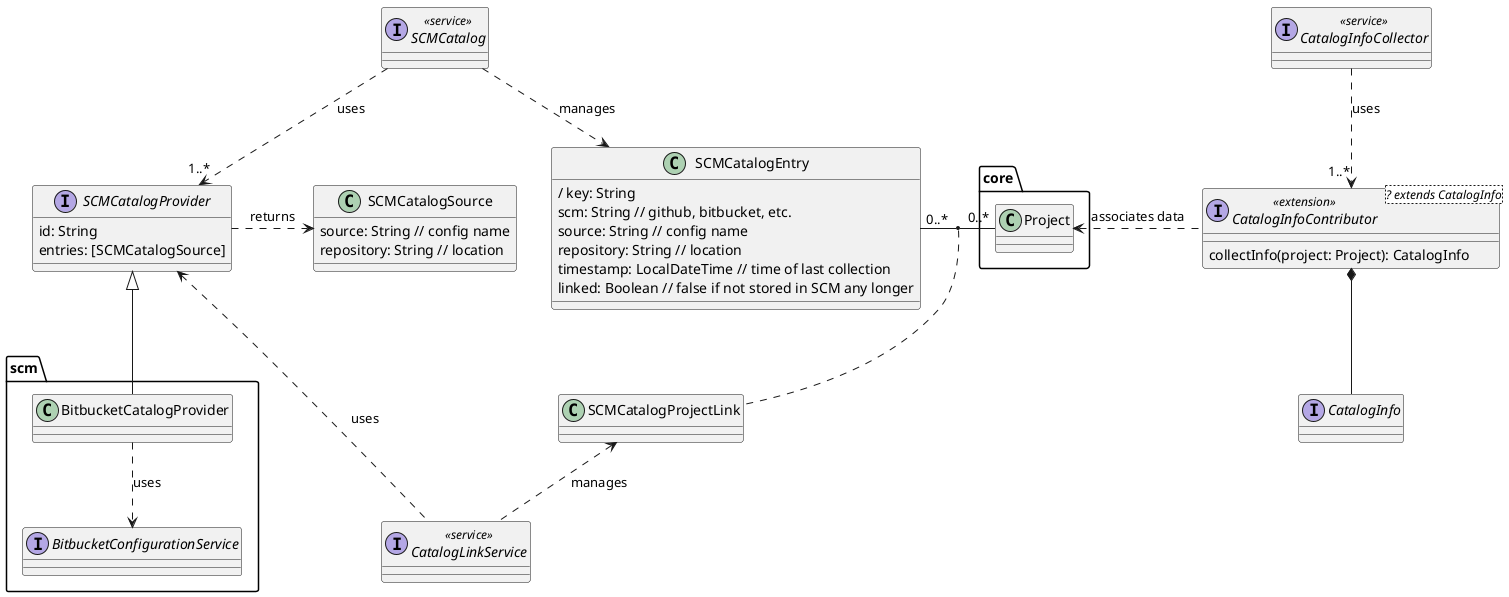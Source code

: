@startuml

package core {
    class Project
}

interface SCMCatalogProvider {
    id: String
    entries: [SCMCatalogSource]
}

interface SCMCatalog <<service>>

SCMCatalog ..> SCMCatalogEntry: manages

SCMCatalog ..> SCMCatalogProvider: uses "1..*"

class SCMCatalogSource {
    source: String // config name
    repository: String // location
}

SCMCatalogProvider .right.> SCMCatalogSource: returns

class SCMCatalogEntry {
    / key: String
    scm: String // github, bitbucket, etc.
    source: String // config name
    repository: String // location
    timestamp: LocalDateTime // time of last collection
    linked: Boolean // false if not stored in SCM any longer
}

class SCMCatalogProjectLink


SCMCatalogEntry "0..*" - "0..*" Project

(SCMCatalogEntry, Project) .. SCMCatalogProjectLink

interface CatalogLinkService <<service>>

CatalogLinkService .up.> SCMCatalogProjectLink: manages

CatalogLinkService .up.> SCMCatalogProvider: uses

interface CatalogInfoContributor<? extends CatalogInfo> <<extension>> {
    collectInfo(project: Project): CatalogInfo
}

interface CatalogInfo
CatalogInfoContributor *-down- CatalogInfo

CatalogInfoContributor .left.> Project: associates data

interface CatalogInfoCollector <<service>>

CatalogInfoCollector ..> CatalogInfoContributor: uses "1..*"

package scm {
    interface BitbucketConfigurationService
    class BitbucketCatalogProvider

    BitbucketCatalogProvider -up-|> SCMCatalogProvider
    BitbucketCatalogProvider .down.> BitbucketConfigurationService: uses
}

@enduml